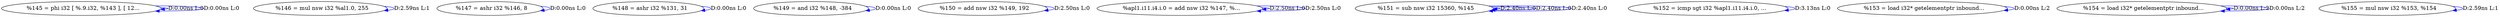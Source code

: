 digraph {
Node0x55e6214b4a90[label="  %145 = phi i32 [ %.9.i32, %143 ], [ 12..."];
Node0x55e6214b4a90 -> Node0x55e6214b4a90[label="D:0.00ns L:0",color=blue];
Node0x55e6214b4a90 -> Node0x55e6214b4a90[label="D:0.00ns L:0",color=blue];
Node0x55e6214b4b70[label="  %146 = mul nsw i32 %al1.0, 255"];
Node0x55e6214b4b70 -> Node0x55e6214b4b70[label="D:2.59ns L:1",color=blue];
Node0x55e6214b4c50[label="  %147 = ashr i32 %146, 8"];
Node0x55e6214b4c50 -> Node0x55e6214b4c50[label="D:0.00ns L:0",color=blue];
Node0x55e6214b4d30[label="  %148 = ashr i32 %131, 31"];
Node0x55e6214b4d30 -> Node0x55e6214b4d30[label="D:0.00ns L:0",color=blue];
Node0x55e6214b4e10[label="  %149 = and i32 %148, -384"];
Node0x55e6214b4e10 -> Node0x55e6214b4e10[label="D:0.00ns L:0",color=blue];
Node0x55e6214b4ef0[label="  %150 = add nsw i32 %149, 192"];
Node0x55e6214b4ef0 -> Node0x55e6214b4ef0[label="D:2.50ns L:0",color=blue];
Node0x55e6214b4fd0[label="  %apl1.i11.i4.i.0 = add nsw i32 %147, %..."];
Node0x55e6214b4fd0 -> Node0x55e6214b4fd0[label="D:2.50ns L:0",color=blue];
Node0x55e6214b4fd0 -> Node0x55e6214b4fd0[label="D:2.50ns L:0",color=blue];
Node0x55e6214b50b0[label="  %151 = sub nsw i32 15360, %145"];
Node0x55e6214b50b0 -> Node0x55e6214b50b0[label="D:2.40ns L:0",color=blue];
Node0x55e6214b50b0 -> Node0x55e6214b50b0[label="D:2.40ns L:0",color=blue];
Node0x55e6214b50b0 -> Node0x55e6214b50b0[label="D:2.40ns L:0",color=blue];
Node0x55e6214b5190[label="  %152 = icmp sgt i32 %apl1.i11.i4.i.0, ..."];
Node0x55e6214b5190 -> Node0x55e6214b5190[label="D:3.13ns L:0",color=blue];
Node0x55e6214b5270[label="  %153 = load i32* getelementptr inbound..."];
Node0x55e6214b5270 -> Node0x55e6214b5270[label="D:0.00ns L:2",color=blue];
Node0x55e6214b5350[label="  %154 = load i32* getelementptr inbound..."];
Node0x55e6214b5350 -> Node0x55e6214b5350[label="D:0.00ns L:2",color=blue];
Node0x55e6214b5350 -> Node0x55e6214b5350[label="D:0.00ns L:2",color=blue];
Node0x55e6214b5430[label="  %155 = mul nsw i32 %153, %154"];
Node0x55e6214b5430 -> Node0x55e6214b5430[label="D:2.59ns L:1",color=blue];
}
